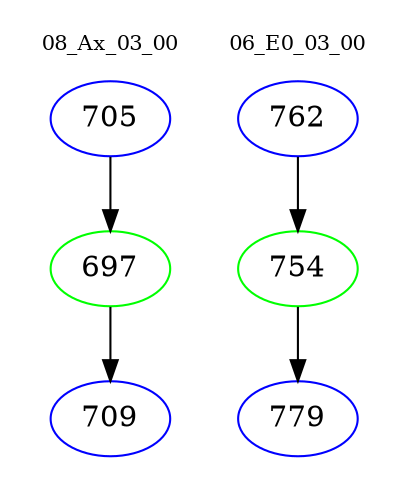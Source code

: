 digraph{
subgraph cluster_0 {
color = white
label = "08_Ax_03_00";
fontsize=10;
T0_705 [label="705", color="blue"]
T0_705 -> T0_697 [color="black"]
T0_697 [label="697", color="green"]
T0_697 -> T0_709 [color="black"]
T0_709 [label="709", color="blue"]
}
subgraph cluster_1 {
color = white
label = "06_E0_03_00";
fontsize=10;
T1_762 [label="762", color="blue"]
T1_762 -> T1_754 [color="black"]
T1_754 [label="754", color="green"]
T1_754 -> T1_779 [color="black"]
T1_779 [label="779", color="blue"]
}
}
